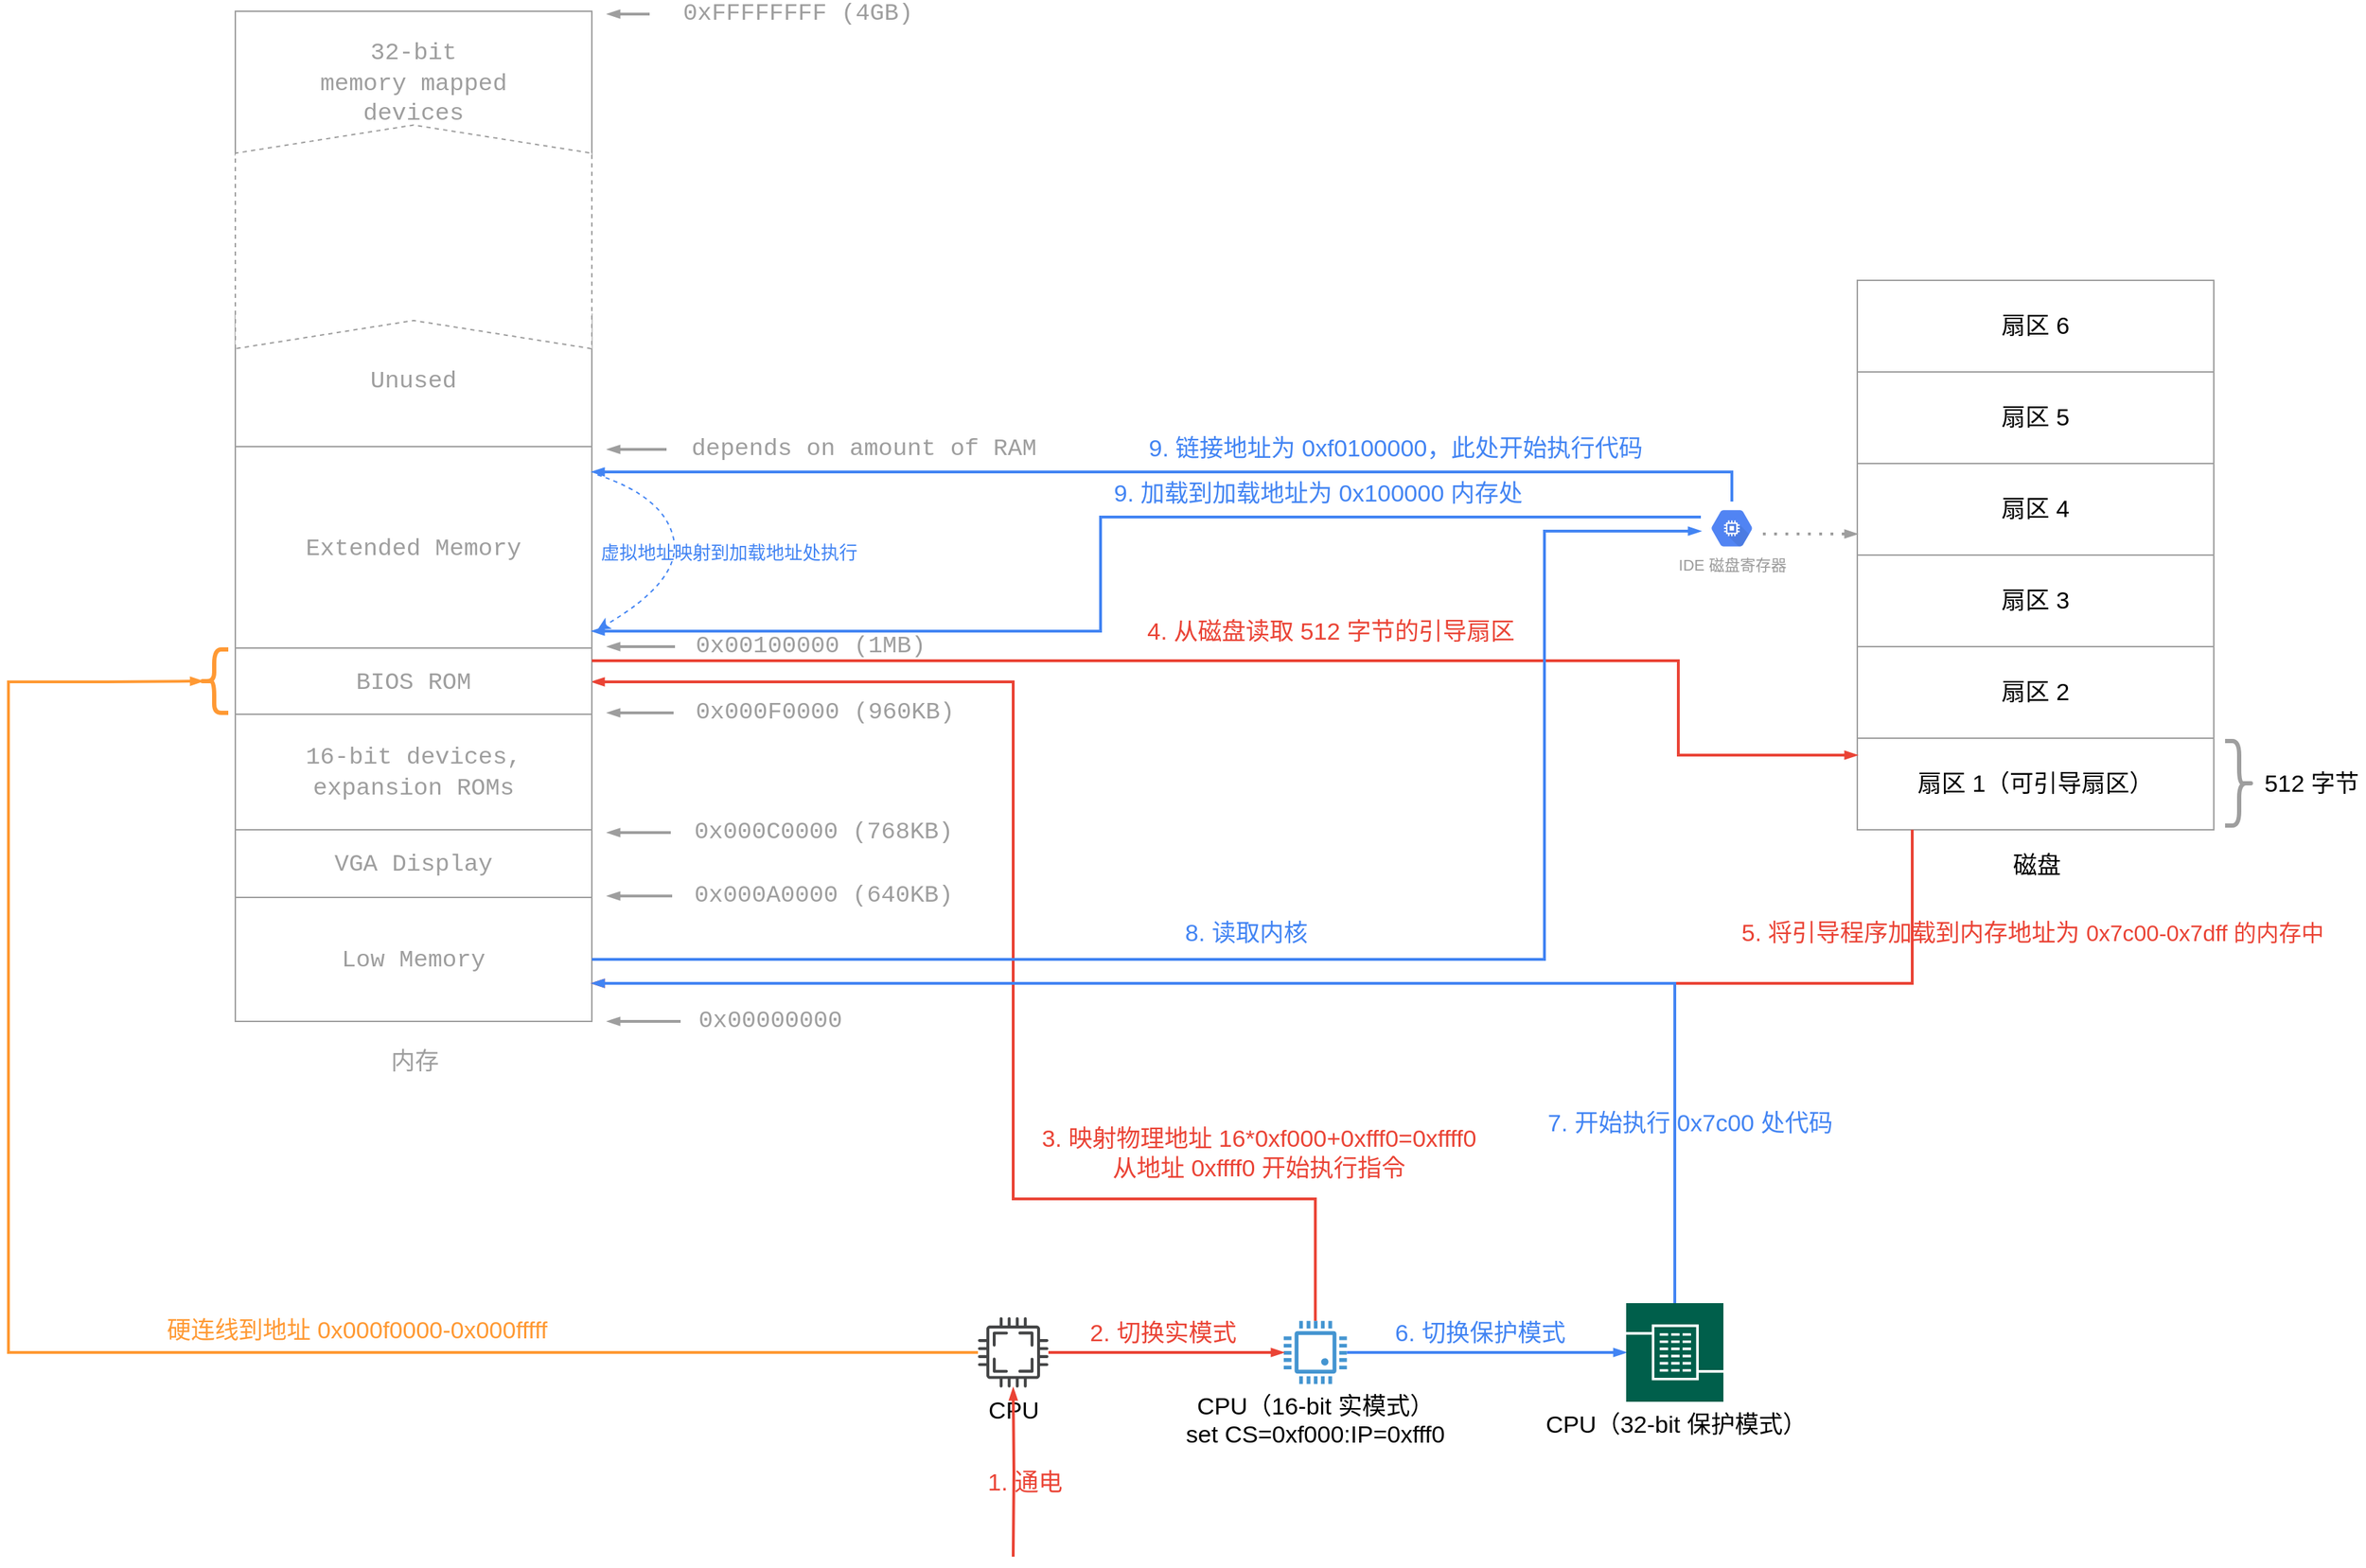 <mxfile version="13.0.3" type="device"><diagram id="oOpJRDmWExqatZ8IwV0C" name="第 1 页"><mxGraphModel dx="2466" dy="1173" grid="0" gridSize="10" guides="1" tooltips="1" connect="1" arrows="1" fold="1" page="0" pageScale="1" pageWidth="827" pageHeight="1169" math="0" shadow="0"><root><mxCell id="0"/><mxCell id="1" parent="0"/><mxCell id="VMdWNYW3mGZqRsmeeWVC-7" value="扇区 1（可引导扇区）" style="rounded=0;whiteSpace=wrap;html=1;labelBackgroundColor=none;fontSize=17;fontColor=#000000;align=center;strokeColor=#9E9E9E;" vertex="1" parent="1"><mxGeometry x="1022" y="665" width="253" height="65" as="geometry"/></mxCell><mxCell id="VMdWNYW3mGZqRsmeeWVC-9" value="扇区 2" style="rounded=0;whiteSpace=wrap;html=1;labelBackgroundColor=none;fontSize=17;fontColor=#000000;align=center;strokeColor=#9E9E9E;" vertex="1" parent="1"><mxGeometry x="1022" y="600" width="253" height="65" as="geometry"/></mxCell><mxCell id="VMdWNYW3mGZqRsmeeWVC-10" value="扇区 3" style="rounded=0;whiteSpace=wrap;html=1;labelBackgroundColor=none;fontSize=17;fontColor=#000000;align=center;strokeColor=#9E9E9E;" vertex="1" parent="1"><mxGeometry x="1022" y="535" width="253" height="65" as="geometry"/></mxCell><mxCell id="VMdWNYW3mGZqRsmeeWVC-11" value="扇区 4" style="rounded=0;whiteSpace=wrap;html=1;labelBackgroundColor=none;fontSize=17;fontColor=#000000;align=center;strokeColor=#9E9E9E;" vertex="1" parent="1"><mxGeometry x="1022" y="470" width="253" height="65" as="geometry"/></mxCell><mxCell id="VMdWNYW3mGZqRsmeeWVC-12" value="扇区 5" style="rounded=0;whiteSpace=wrap;html=1;labelBackgroundColor=none;fontSize=17;fontColor=#000000;align=center;strokeColor=#9E9E9E;" vertex="1" parent="1"><mxGeometry x="1022" y="405" width="253" height="65" as="geometry"/></mxCell><mxCell id="VMdWNYW3mGZqRsmeeWVC-13" value="扇区 6" style="rounded=0;whiteSpace=wrap;html=1;labelBackgroundColor=none;fontSize=17;fontColor=#000000;align=center;strokeColor=#9E9E9E;" vertex="1" parent="1"><mxGeometry x="1022" y="340" width="253" height="65" as="geometry"/></mxCell><mxCell id="VMdWNYW3mGZqRsmeeWVC-14" value="CPU" style="pointerEvents=1;shadow=0;dashed=0;html=1;strokeColor=none;fillColor=#434445;aspect=fixed;labelPosition=center;verticalLabelPosition=bottom;verticalAlign=top;align=center;outlineConnect=0;shape=mxgraph.vvd.cpu;labelBackgroundColor=none;fontSize=17;fontColor=#000000;" vertex="1" parent="1"><mxGeometry x="398" y="1076" width="50" height="50" as="geometry"/></mxCell><mxCell id="VMdWNYW3mGZqRsmeeWVC-15" value="" style="edgeStyle=orthogonalEdgeStyle;fontSize=12;html=1;endArrow=blockThin;endFill=1;rounded=0;strokeWidth=2;endSize=4;startSize=4;strokeColor=#EA4335;dashed=0;" edge="1" parent="1" source="VMdWNYW3mGZqRsmeeWVC-51" target="VMdWNYW3mGZqRsmeeWVC-21"><mxGeometry width="100" relative="1" as="geometry"><mxPoint x="120" y="1045" as="sourcePoint"/><mxPoint x="153" y="625" as="targetPoint"/><Array as="points"><mxPoint x="637" y="992"/><mxPoint x="423" y="992"/><mxPoint x="423" y="625"/></Array></mxGeometry></mxCell><mxCell id="VMdWNYW3mGZqRsmeeWVC-42" value="3. 映射物理地址&amp;nbsp;16*0xf000+0xfff0=0xffff0&lt;br&gt;从地址 0xffff0 开始执行指令" style="edgeLabel;align=center;verticalAlign=middle;resizable=0;points=[];fontSize=17;fontColor=#EA4335;html=1;labelBackgroundColor=none;" vertex="1" connectable="0" parent="VMdWNYW3mGZqRsmeeWVC-15"><mxGeometry x="-0.486" y="3" relative="1" as="geometry"><mxPoint x="121" y="-35.0" as="offset"/></mxGeometry></mxCell><mxCell id="VMdWNYW3mGZqRsmeeWVC-17" value="&lt;span style=&quot;font-family: &amp;quot;courier new&amp;quot; , monospace ; text-align: left&quot;&gt;Low Memory&lt;/span&gt;" style="rounded=0;whiteSpace=wrap;html=1;labelBackgroundColor=none;fontSize=17;fontColor=#9E9E9E;align=center;strokeColor=#9E9E9E;" vertex="1" parent="1"><mxGeometry x="-129" y="778" width="253" height="88" as="geometry"/></mxCell><mxCell id="VMdWNYW3mGZqRsmeeWVC-19" value="&lt;span style=&quot;font-family: &amp;quot;courier new&amp;quot; , monospace ; text-align: left&quot;&gt;VGA Display&lt;/span&gt;" style="rounded=0;whiteSpace=wrap;html=1;labelBackgroundColor=none;fontSize=17;fontColor=#9E9E9E;align=center;strokeColor=#9E9E9E;" vertex="1" parent="1"><mxGeometry x="-129" y="730" width="253" height="48" as="geometry"/></mxCell><mxCell id="VMdWNYW3mGZqRsmeeWVC-20" value="&lt;span style=&quot;font-family: &amp;quot;courier new&amp;quot; , monospace ; text-align: left&quot;&gt;16-bit devices,&lt;br&gt;&lt;/span&gt;&lt;span style=&quot;font-family: &amp;quot;courier new&amp;quot; , monospace ; text-align: left&quot;&gt;expansion ROMs&lt;/span&gt;&lt;span style=&quot;font-family: &amp;quot;courier new&amp;quot; , monospace ; text-align: left&quot;&gt;&lt;br&gt;&lt;/span&gt;" style="rounded=0;whiteSpace=wrap;html=1;labelBackgroundColor=none;fontSize=17;fontColor=#9E9E9E;align=center;strokeColor=#9E9E9E;" vertex="1" parent="1"><mxGeometry x="-129" y="648" width="253" height="82" as="geometry"/></mxCell><mxCell id="VMdWNYW3mGZqRsmeeWVC-21" value="&lt;span style=&quot;font-family: &amp;quot;courier new&amp;quot; , monospace ; text-align: left&quot;&gt;BIOS ROM&lt;/span&gt;" style="rounded=0;whiteSpace=wrap;html=1;labelBackgroundColor=none;fontSize=17;fontColor=#9E9E9E;align=center;strokeColor=#9E9E9E;" vertex="1" parent="1"><mxGeometry x="-129" y="601" width="253" height="47" as="geometry"/></mxCell><mxCell id="VMdWNYW3mGZqRsmeeWVC-22" value="&lt;span style=&quot;font-family: &amp;quot;courier new&amp;quot; , monospace ; text-align: left&quot;&gt;Extended Memory&lt;/span&gt;" style="rounded=0;whiteSpace=wrap;html=1;labelBackgroundColor=none;fontSize=17;fontColor=#9E9E9E;align=center;strokeColor=#9E9E9E;" vertex="1" parent="1"><mxGeometry x="-129" y="458" width="253" height="143" as="geometry"/></mxCell><mxCell id="VMdWNYW3mGZqRsmeeWVC-23" value="&lt;span style=&quot;font-family: &amp;quot;courier new&amp;quot; , monospace ; text-align: left&quot;&gt;Unused&lt;/span&gt;" style="rounded=0;whiteSpace=wrap;html=1;labelBackgroundColor=none;fontSize=17;fontColor=#9E9E9E;align=center;strokeColor=#9E9E9E;" vertex="1" parent="1"><mxGeometry x="-129" y="364" width="253" height="94" as="geometry"/></mxCell><mxCell id="VMdWNYW3mGZqRsmeeWVC-29" value="内存" style="text;html=1;align=center;verticalAlign=middle;resizable=0;points=[];autosize=1;fontSize=17;fontColor=#9E9E9E;strokeColor=none;" vertex="1" parent="1"><mxGeometry x="-24.5" y="883" width="44" height="24" as="geometry"/></mxCell><mxCell id="VMdWNYW3mGZqRsmeeWVC-30" value="&lt;span style=&quot;font-family: &amp;quot;courier new&amp;quot; , monospace ; text-align: left&quot;&gt;32-bit&lt;br&gt;&lt;/span&gt;&lt;span style=&quot;font-family: &amp;quot;courier new&amp;quot; , monospace ; text-align: left&quot;&gt;memory mapped&lt;br&gt;&lt;/span&gt;&lt;span style=&quot;font-family: &amp;quot;courier new&amp;quot; , monospace ; text-align: left&quot;&gt;devices&lt;/span&gt;" style="rounded=0;whiteSpace=wrap;html=1;labelBackgroundColor=none;fontSize=17;fontColor=#9E9E9E;align=center;strokeColor=#9E9E9E;" vertex="1" parent="1"><mxGeometry x="-129" y="149" width="253" height="102" as="geometry"/></mxCell><mxCell id="VMdWNYW3mGZqRsmeeWVC-31" value="" style="shape=step;perimeter=stepPerimeter;whiteSpace=wrap;html=1;fixedSize=1;labelBackgroundColor=none;fontSize=17;fontColor=#9E9E9E;align=center;rotation=-90;strokeColor=#9E9E9E;dashed=1;" vertex="1" parent="1"><mxGeometry x="-81.87" y="182.63" width="158.75" height="253" as="geometry"/></mxCell><mxCell id="VMdWNYW3mGZqRsmeeWVC-33" value="&amp;nbsp; &amp;nbsp; &amp;nbsp; &amp;nbsp; &amp;nbsp; &amp;nbsp;&lt;span style=&quot;font-family: &amp;quot;courier new&amp;quot; , monospace ; font-size: 17px&quot;&gt;0x00000000&lt;/span&gt;" style="edgeStyle=orthogonalEdgeStyle;fontSize=12;html=1;endArrow=blockThin;endFill=1;rounded=0;strokeWidth=2;endSize=4;startSize=4;dashed=0;strokeColor=#9E9E9E;labelPosition=right;verticalLabelPosition=middle;align=left;verticalAlign=middle;labelBackgroundColor=none;fontColor=#9E9E9E;" edge="1" parent="1"><mxGeometry width="100" relative="1" as="geometry"><mxPoint x="187" y="866" as="sourcePoint"/><mxPoint x="135" y="866" as="targetPoint"/></mxGeometry></mxCell><mxCell id="VMdWNYW3mGZqRsmeeWVC-35" value="&amp;nbsp; &amp;nbsp; &amp;nbsp; &amp;nbsp; &amp;nbsp; &amp;nbsp;&lt;span style=&quot;font-size: 17px ; font-family: &amp;quot;courier new&amp;quot; , monospace&quot;&gt;0xFFFFFFFF&amp;nbsp;&lt;/span&gt;&lt;span style=&quot;font-size: 17px ; box-sizing: border-box ; font-family: &amp;quot;courier new&amp;quot; , monospace&quot;&gt;(&lt;/span&gt;&lt;span style=&quot;font-size: 17px ; font-family: &amp;quot;courier new&amp;quot; , monospace&quot;&gt;4GB&lt;/span&gt;&lt;span style=&quot;font-size: 17px ; box-sizing: border-box ; font-family: &amp;quot;courier new&amp;quot; , monospace&quot;&gt;)&lt;/span&gt;" style="edgeStyle=orthogonalEdgeStyle;fontSize=12;html=1;endArrow=blockThin;endFill=1;rounded=0;strokeWidth=2;endSize=4;startSize=4;dashed=0;strokeColor=#9E9E9E;labelPosition=right;verticalLabelPosition=middle;align=left;verticalAlign=middle;labelBackgroundColor=none;fontColor=#9E9E9E;" edge="1" parent="1"><mxGeometry width="100" relative="1" as="geometry"><mxPoint x="165" y="151" as="sourcePoint"/><mxPoint x="135" y="151" as="targetPoint"/></mxGeometry></mxCell><mxCell id="VMdWNYW3mGZqRsmeeWVC-36" value="&amp;nbsp; &amp;nbsp; &amp;nbsp; &amp;nbsp; &amp;nbsp; &amp;nbsp;&lt;span style=&quot;font-size: 17px ; font-family: &amp;quot;courier new&amp;quot; , monospace&quot;&gt;0x000A0000&amp;nbsp;&lt;/span&gt;&lt;span style=&quot;font-size: 17px ; box-sizing: border-box ; font-family: &amp;quot;courier new&amp;quot; , monospace&quot;&gt;(&lt;/span&gt;&lt;span style=&quot;font-size: 17px ; font-family: &amp;quot;courier new&amp;quot; , monospace&quot;&gt;640KB&lt;/span&gt;&lt;span style=&quot;font-size: 17px ; box-sizing: border-box ; font-family: &amp;quot;courier new&amp;quot; , monospace&quot;&gt;)&lt;/span&gt;" style="edgeStyle=orthogonalEdgeStyle;fontSize=12;html=1;endArrow=blockThin;endFill=1;rounded=0;strokeWidth=2;endSize=4;startSize=4;dashed=0;strokeColor=#9E9E9E;labelPosition=right;verticalLabelPosition=middle;align=left;verticalAlign=middle;labelBackgroundColor=none;fontColor=#9E9E9E;" edge="1" parent="1"><mxGeometry width="100" relative="1" as="geometry"><mxPoint x="181" y="777" as="sourcePoint"/><mxPoint x="135" y="777" as="targetPoint"/></mxGeometry></mxCell><mxCell id="VMdWNYW3mGZqRsmeeWVC-38" value="&amp;nbsp; &amp;nbsp; &amp;nbsp; &amp;nbsp; &amp;nbsp; &amp;nbsp;&lt;span style=&quot;font-family: &amp;quot;courier new&amp;quot; , monospace ; font-size: 17px&quot;&gt;depends on amount of RAM&lt;/span&gt;" style="edgeStyle=orthogonalEdgeStyle;fontSize=12;html=1;endArrow=blockThin;endFill=1;rounded=0;strokeWidth=2;endSize=4;startSize=4;dashed=0;strokeColor=#9E9E9E;labelPosition=right;verticalLabelPosition=middle;align=left;verticalAlign=middle;labelBackgroundColor=none;fontColor=#9E9E9E;" edge="1" parent="1"><mxGeometry width="100" relative="1" as="geometry"><mxPoint x="177" y="460" as="sourcePoint"/><mxPoint x="135" y="460" as="targetPoint"/></mxGeometry></mxCell><mxCell id="VMdWNYW3mGZqRsmeeWVC-39" value="&amp;nbsp; &amp;nbsp; &amp;nbsp; &amp;nbsp; &amp;nbsp; &amp;nbsp;&lt;span style=&quot;font-size: 17px ; font-family: &amp;quot;courier new&amp;quot; , monospace&quot;&gt;0x00100000&amp;nbsp;&lt;/span&gt;&lt;span style=&quot;font-size: 17px ; box-sizing: border-box ; font-family: &amp;quot;courier new&amp;quot; , monospace&quot;&gt;(&lt;/span&gt;&lt;span style=&quot;font-size: 17px ; font-family: &amp;quot;courier new&amp;quot; , monospace&quot;&gt;1MB&lt;/span&gt;&lt;span style=&quot;font-size: 17px ; box-sizing: border-box ; font-family: &amp;quot;courier new&amp;quot; , monospace&quot;&gt;)&lt;/span&gt;" style="edgeStyle=orthogonalEdgeStyle;fontSize=12;html=1;endArrow=blockThin;endFill=1;rounded=0;strokeWidth=2;endSize=4;startSize=4;dashed=0;strokeColor=#9E9E9E;labelPosition=right;verticalLabelPosition=middle;align=left;verticalAlign=middle;labelBackgroundColor=none;fontColor=#9E9E9E;" edge="1" parent="1"><mxGeometry width="100" relative="1" as="geometry"><mxPoint x="183" y="600" as="sourcePoint"/><mxPoint x="135" y="600" as="targetPoint"/></mxGeometry></mxCell><mxCell id="VMdWNYW3mGZqRsmeeWVC-40" value="&amp;nbsp; &amp;nbsp; &amp;nbsp; &amp;nbsp; &amp;nbsp; &amp;nbsp;&lt;span style=&quot;font-size: 17px ; font-family: &amp;quot;courier new&amp;quot; , monospace&quot;&gt;0x000F0000&amp;nbsp;&lt;/span&gt;&lt;span style=&quot;font-size: 17px ; box-sizing: border-box ; font-family: &amp;quot;courier new&amp;quot; , monospace&quot;&gt;(&lt;/span&gt;&lt;span style=&quot;font-size: 17px ; font-family: &amp;quot;courier new&amp;quot; , monospace&quot;&gt;960KB&lt;/span&gt;&lt;span style=&quot;font-size: 17px ; box-sizing: border-box ; font-family: &amp;quot;courier new&amp;quot; , monospace&quot;&gt;)&lt;/span&gt;" style="edgeStyle=orthogonalEdgeStyle;fontSize=12;html=1;endArrow=blockThin;endFill=1;rounded=0;strokeWidth=2;endSize=4;startSize=4;dashed=0;strokeColor=#9E9E9E;labelPosition=right;verticalLabelPosition=middle;align=left;verticalAlign=middle;labelBackgroundColor=none;fontColor=#9E9E9E;" edge="1" parent="1"><mxGeometry width="100" relative="1" as="geometry"><mxPoint x="182" y="647" as="sourcePoint"/><mxPoint x="135" y="647" as="targetPoint"/></mxGeometry></mxCell><mxCell id="VMdWNYW3mGZqRsmeeWVC-41" value="&amp;nbsp; &amp;nbsp; &amp;nbsp; &amp;nbsp; &amp;nbsp; &amp;nbsp;&lt;span style=&quot;font-size: 17px ; font-family: &amp;quot;courier new&amp;quot; , monospace&quot;&gt;0x000C0000&amp;nbsp;&lt;/span&gt;&lt;span style=&quot;font-size: 17px ; box-sizing: border-box ; font-family: &amp;quot;courier new&amp;quot; , monospace&quot;&gt;(&lt;/span&gt;&lt;span style=&quot;font-size: 17px ; font-family: &amp;quot;courier new&amp;quot; , monospace&quot;&gt;768KB&lt;/span&gt;&lt;span style=&quot;font-size: 17px ; box-sizing: border-box ; font-family: &amp;quot;courier new&amp;quot; , monospace&quot;&gt;)&lt;/span&gt;" style="edgeStyle=orthogonalEdgeStyle;fontSize=12;html=1;endArrow=blockThin;endFill=1;rounded=0;strokeWidth=2;endSize=4;startSize=4;dashed=0;strokeColor=#9E9E9E;labelPosition=right;verticalLabelPosition=middle;align=left;verticalAlign=middle;labelBackgroundColor=none;fontColor=#9E9E9E;" edge="1" parent="1"><mxGeometry width="100" relative="1" as="geometry"><mxPoint x="180" y="732" as="sourcePoint"/><mxPoint x="135" y="732" as="targetPoint"/></mxGeometry></mxCell><mxCell id="VMdWNYW3mGZqRsmeeWVC-43" value="" style="shape=curlyBracket;whiteSpace=wrap;html=1;rounded=1;labelBackgroundColor=none;fontSize=17;align=center;fillColor=#d5e8d4;strokeColor=#FF9933;strokeWidth=3;" vertex="1" parent="1"><mxGeometry x="-154" y="602" width="20" height="45" as="geometry"/></mxCell><mxCell id="VMdWNYW3mGZqRsmeeWVC-44" value="" style="edgeStyle=orthogonalEdgeStyle;fontSize=12;html=1;endArrow=blockThin;endFill=1;rounded=0;strokeWidth=2;endSize=4;startSize=4;strokeColor=#FF9933;dashed=0;labelBackgroundColor=none;entryX=0.1;entryY=0.5;entryDx=0;entryDy=0;entryPerimeter=0;" edge="1" parent="1" source="VMdWNYW3mGZqRsmeeWVC-14" target="VMdWNYW3mGZqRsmeeWVC-43"><mxGeometry width="100" relative="1" as="geometry"><mxPoint x="193" y="1101" as="sourcePoint"/><mxPoint x="-206" y="625" as="targetPoint"/><Array as="points"><mxPoint x="-290" y="1101"/><mxPoint x="-290" y="625"/><mxPoint x="-221" y="625"/></Array></mxGeometry></mxCell><mxCell id="VMdWNYW3mGZqRsmeeWVC-45" value="硬连线到地址&amp;nbsp;0x000f0000-0x000fffff" style="edgeLabel;align=center;verticalAlign=middle;resizable=0;points=[];fontSize=17;fontColor=#FF9933;html=1;labelBackgroundColor=none;" vertex="1" connectable="0" parent="VMdWNYW3mGZqRsmeeWVC-44"><mxGeometry x="-0.182" relative="1" as="geometry"><mxPoint x="91" y="-15" as="offset"/></mxGeometry></mxCell><mxCell id="VMdWNYW3mGZqRsmeeWVC-46" value="" style="edgeStyle=orthogonalEdgeStyle;fontSize=12;html=1;endArrow=blockThin;endFill=1;rounded=0;strokeWidth=2;endSize=4;startSize=4;dashed=0;strokeColor=#EA4335;labelBackgroundColor=none;fontColor=#4284F3;" edge="1" parent="1" target="VMdWNYW3mGZqRsmeeWVC-14"><mxGeometry width="100" relative="1" as="geometry"><mxPoint x="423" y="1246" as="sourcePoint"/><mxPoint x="361" y="1385" as="targetPoint"/></mxGeometry></mxCell><mxCell id="VMdWNYW3mGZqRsmeeWVC-47" value="&lt;font color=&quot;#ea4335&quot;&gt;1. 通电&lt;/font&gt;" style="edgeLabel;html=1;align=center;verticalAlign=middle;resizable=0;points=[];fontSize=17;fontColor=#4284F3;labelBackgroundColor=none;" vertex="1" connectable="0" parent="VMdWNYW3mGZqRsmeeWVC-46"><mxGeometry x="-0.133" relative="1" as="geometry"><mxPoint x="7" as="offset"/></mxGeometry></mxCell><mxCell id="VMdWNYW3mGZqRsmeeWVC-51" value="CPU（16-bit 实模式）&lt;br&gt;set CS=0xf000:IP=0xfff0" style="pointerEvents=1;shadow=0;dashed=0;strokeColor=none;fillColor=#4495D1;labelPosition=center;verticalLabelPosition=bottom;verticalAlign=top;align=center;outlineConnect=0;shape=mxgraph.veeam.cpu;labelBackgroundColor=none;fontSize=17;fontColor=#000000;html=1;" vertex="1" parent="1"><mxGeometry x="615" y="1078.6" width="44.8" height="44.8" as="geometry"/></mxCell><mxCell id="VMdWNYW3mGZqRsmeeWVC-52" value="" style="edgeStyle=orthogonalEdgeStyle;fontSize=12;html=1;endArrow=blockThin;endFill=1;rounded=0;strokeWidth=2;endSize=4;startSize=4;dashed=0;strokeColor=#EA4335;labelBackgroundColor=none;fontColor=#EA4335;" edge="1" parent="1" source="VMdWNYW3mGZqRsmeeWVC-14" target="VMdWNYW3mGZqRsmeeWVC-51"><mxGeometry width="100" relative="1" as="geometry"><mxPoint x="433" y="1256" as="sourcePoint"/><mxPoint x="433" y="1136" as="targetPoint"/></mxGeometry></mxCell><mxCell id="VMdWNYW3mGZqRsmeeWVC-53" value="2. 切换实模式" style="edgeLabel;html=1;align=center;verticalAlign=middle;resizable=0;points=[];fontSize=17;fontColor=#EA4335;labelBackgroundColor=none;" vertex="1" connectable="0" parent="VMdWNYW3mGZqRsmeeWVC-52"><mxGeometry x="-0.133" relative="1" as="geometry"><mxPoint x="8" y="-13" as="offset"/></mxGeometry></mxCell><mxCell id="VMdWNYW3mGZqRsmeeWVC-54" value="" style="edgeStyle=orthogonalEdgeStyle;fontSize=12;html=1;endArrow=blockThin;endFill=1;rounded=0;strokeWidth=2;endSize=4;startSize=4;strokeColor=#EA4335;dashed=0;labelBackgroundColor=none;startArrow=none;startFill=0;" edge="1" parent="1" source="VMdWNYW3mGZqRsmeeWVC-21" target="VMdWNYW3mGZqRsmeeWVC-7"><mxGeometry width="100" relative="1" as="geometry"><mxPoint x="589" y="626" as="sourcePoint"/><mxPoint x="689" y="626" as="targetPoint"/><Array as="points"><mxPoint x="895" y="610"/><mxPoint x="895" y="677"/></Array></mxGeometry></mxCell><mxCell id="VMdWNYW3mGZqRsmeeWVC-55" value="4. 从磁盘读取 512 字节的引导扇区" style="edgeLabel;html=1;align=center;verticalAlign=middle;resizable=0;points=[];fontSize=17;fontColor=#EA4335;labelBackgroundColor=none;" vertex="1" connectable="0" parent="VMdWNYW3mGZqRsmeeWVC-54"><mxGeometry x="-0.125" y="2" relative="1" as="geometry"><mxPoint x="102" y="-18" as="offset"/></mxGeometry></mxCell><mxCell id="VMdWNYW3mGZqRsmeeWVC-56" value="" style="edgeStyle=orthogonalEdgeStyle;fontSize=12;html=1;endArrow=blockThin;endFill=1;rounded=0;strokeWidth=2;endSize=4;startSize=4;strokeColor=#EA4335;dashed=0;labelBackgroundColor=none;" edge="1" parent="1" source="VMdWNYW3mGZqRsmeeWVC-7" target="VMdWNYW3mGZqRsmeeWVC-17"><mxGeometry width="100" relative="1" as="geometry"><mxPoint x="888" y="839" as="sourcePoint"/><mxPoint x="988" y="839" as="targetPoint"/><Array as="points"><mxPoint x="1061" y="839"/></Array></mxGeometry></mxCell><mxCell id="VMdWNYW3mGZqRsmeeWVC-57" value="5. 将引导程序加载到内存地址为&amp;nbsp;&lt;span style=&quot;font-family: &amp;quot;source sans pro&amp;quot; , &amp;quot;helvetica&amp;quot; , sans-serif ; font-size: 16px ; text-align: justify&quot;&gt;0x7c00-0x7dff&amp;nbsp;的内存中&lt;/span&gt;" style="edgeLabel;html=1;align=center;verticalAlign=middle;resizable=0;points=[];fontSize=17;fontColor=#EA4335;labelBackgroundColor=none;" vertex="1" connectable="0" parent="VMdWNYW3mGZqRsmeeWVC-56"><mxGeometry x="-0.239" y="-2" relative="1" as="geometry"><mxPoint x="373.5" y="-33" as="offset"/></mxGeometry></mxCell><mxCell id="VMdWNYW3mGZqRsmeeWVC-58" value="" style="edgeStyle=orthogonalEdgeStyle;fontSize=12;html=1;endArrow=blockThin;endFill=1;rounded=0;strokeWidth=2;endSize=4;startSize=4;dashed=0;strokeColor=#4284F3;labelBackgroundColor=none;fontColor=#4284F3;" edge="1" parent="1" source="VMdWNYW3mGZqRsmeeWVC-51" target="VMdWNYW3mGZqRsmeeWVC-60"><mxGeometry width="100" relative="1" as="geometry"><mxPoint x="458" y="1111" as="sourcePoint"/><mxPoint x="747" y="1101" as="targetPoint"/></mxGeometry></mxCell><mxCell id="VMdWNYW3mGZqRsmeeWVC-59" value="6. 切换保护模式" style="edgeLabel;html=1;align=center;verticalAlign=middle;resizable=0;points=[];fontSize=17;fontColor=#4284F3;labelBackgroundColor=none;" vertex="1" connectable="0" parent="VMdWNYW3mGZqRsmeeWVC-58"><mxGeometry x="-0.133" relative="1" as="geometry"><mxPoint x="8" y="-13" as="offset"/></mxGeometry></mxCell><mxCell id="VMdWNYW3mGZqRsmeeWVC-60" value="CPU（32-bit 保护模式）" style="pointerEvents=1;shadow=0;dashed=0;html=1;strokeColor=none;fillColor=#005F4B;labelPosition=center;verticalLabelPosition=bottom;verticalAlign=top;align=center;outlineConnect=0;shape=mxgraph.veeam2.cpu_socket;labelBackgroundColor=none;fontSize=17;fontColor=#000000;" vertex="1" parent="1"><mxGeometry x="858" y="1066" width="69" height="70" as="geometry"/></mxCell><mxCell id="VMdWNYW3mGZqRsmeeWVC-65" value="磁盘" style="text;html=1;align=center;verticalAlign=middle;resizable=0;points=[];autosize=1;fontSize=17;fontColor=#000000;" vertex="1" parent="1"><mxGeometry x="1126.5" y="744" width="44" height="24" as="geometry"/></mxCell><mxCell id="VMdWNYW3mGZqRsmeeWVC-66" value="" style="shape=curlyBracket;rounded=1;labelBackgroundColor=none;strokeColor=#9E9E9E;strokeWidth=3;fontSize=17;fontColor=#000000;align=right;rotation=-180;horizontal=0;labelPosition=left;verticalLabelPosition=middle;verticalAlign=middle;html=1;" vertex="1" parent="1"><mxGeometry x="1283" y="667" width="20" height="60" as="geometry"/></mxCell><mxCell id="VMdWNYW3mGZqRsmeeWVC-67" value="512 字节" style="text;html=1;align=center;verticalAlign=middle;resizable=0;points=[];autosize=1;fontSize=17;fontColor=#000000;" vertex="1" parent="1"><mxGeometry x="1305" y="685.5" width="77" height="24" as="geometry"/></mxCell><mxCell id="VMdWNYW3mGZqRsmeeWVC-68" value="" style="edgeStyle=orthogonalEdgeStyle;fontSize=12;html=1;endArrow=blockThin;endFill=1;rounded=0;strokeWidth=2;endSize=4;startSize=4;strokeColor=#4284F3;dashed=0;labelBackgroundColor=none;" edge="1" parent="1" source="VMdWNYW3mGZqRsmeeWVC-60" target="VMdWNYW3mGZqRsmeeWVC-17"><mxGeometry width="100" relative="1" as="geometry"><mxPoint x="1009" y="1034" as="sourcePoint"/><mxPoint x="154" y="957" as="targetPoint"/><Array as="points"><mxPoint x="893" y="839"/></Array></mxGeometry></mxCell><mxCell id="VMdWNYW3mGZqRsmeeWVC-69" value="7. 开始执行 0x7c00 处代码" style="edgeLabel;align=center;verticalAlign=middle;resizable=0;points=[];fontSize=17;fontColor=#4284F3;labelBackgroundColor=none;html=1;" vertex="1" connectable="0" parent="VMdWNYW3mGZqRsmeeWVC-68"><mxGeometry x="-0.771" y="3" relative="1" as="geometry"><mxPoint x="13.5" y="-13" as="offset"/></mxGeometry></mxCell><mxCell id="VMdWNYW3mGZqRsmeeWVC-70" value="IDE 磁盘寄存器" style="html=1;fillColor=#5184F3;strokeColor=none;verticalAlign=top;labelPosition=center;verticalLabelPosition=bottom;align=center;spacingTop=-6;fontSize=11;fontStyle=0;fontColor=#999999;shape=mxgraph.gcp2.hexIcon;prIcon=compute_engine;labelBackgroundColor=none;" vertex="1" parent="1"><mxGeometry x="911" y="497" width="44" height="38" as="geometry"/></mxCell><mxCell id="VMdWNYW3mGZqRsmeeWVC-71" value="" style="edgeStyle=orthogonalEdgeStyle;fontSize=12;html=1;endArrow=blockThin;endFill=1;rounded=0;strokeWidth=2;endSize=4;startSize=4;strokeColor=#4284F3;dashed=0;labelBackgroundColor=none;" edge="1" parent="1" source="VMdWNYW3mGZqRsmeeWVC-17" target="VMdWNYW3mGZqRsmeeWVC-70"><mxGeometry width="100" relative="1" as="geometry"><mxPoint x="902.5" y="1076" as="sourcePoint"/><mxPoint x="810" y="518" as="targetPoint"/><Array as="points"><mxPoint x="800" y="822"/><mxPoint x="800" y="518"/></Array></mxGeometry></mxCell><mxCell id="VMdWNYW3mGZqRsmeeWVC-72" value="8. 读取内核" style="edgeLabel;align=center;verticalAlign=middle;resizable=0;points=[];fontSize=17;fontColor=#4284F3;labelBackgroundColor=none;html=1;" vertex="1" connectable="0" parent="VMdWNYW3mGZqRsmeeWVC-71"><mxGeometry x="-0.771" y="3" relative="1" as="geometry"><mxPoint x="339" y="-15" as="offset"/></mxGeometry></mxCell><mxCell id="VMdWNYW3mGZqRsmeeWVC-73" value="" style="edgeStyle=orthogonalEdgeStyle;fontSize=12;html=1;endArrow=blockThin;endFill=1;rounded=0;strokeWidth=2;endSize=4;startSize=4;dashed=1;dashPattern=1 3;strokeColor=#9E9E9E;labelBackgroundColor=none;" edge="1" parent="1" source="VMdWNYW3mGZqRsmeeWVC-70" target="VMdWNYW3mGZqRsmeeWVC-11"><mxGeometry width="100" relative="1" as="geometry"><mxPoint x="857" y="386" as="sourcePoint"/><mxPoint x="957" y="386" as="targetPoint"/><Array as="points"><mxPoint x="1008" y="520"/><mxPoint x="1008" y="520"/></Array></mxGeometry></mxCell><mxCell id="VMdWNYW3mGZqRsmeeWVC-74" value="" style="edgeStyle=orthogonalEdgeStyle;fontSize=12;html=1;endArrow=blockThin;endFill=1;rounded=0;strokeWidth=2;endSize=4;startSize=4;strokeColor=#4284F3;dashed=0;labelBackgroundColor=none;" edge="1" parent="1" source="VMdWNYW3mGZqRsmeeWVC-70" target="VMdWNYW3mGZqRsmeeWVC-22"><mxGeometry width="100" relative="1" as="geometry"><mxPoint x="842" y="574" as="sourcePoint"/><mxPoint x="740" y="382" as="targetPoint"/><Array as="points"><mxPoint x="485" y="508"/><mxPoint x="485" y="589"/></Array></mxGeometry></mxCell><mxCell id="VMdWNYW3mGZqRsmeeWVC-76" value="9. 加载到加载地址为 0x100000 内存处" style="edgeLabel;align=center;verticalAlign=middle;resizable=0;points=[];fontSize=17;fontColor=#4284F3;labelBackgroundColor=none;html=1;" vertex="1" connectable="0" parent="VMdWNYW3mGZqRsmeeWVC-74"><mxGeometry x="-0.362" relative="1" as="geometry"><mxPoint x="5" y="-16" as="offset"/></mxGeometry></mxCell><mxCell id="VMdWNYW3mGZqRsmeeWVC-77" value="" style="edgeStyle=orthogonalEdgeStyle;fontSize=12;html=1;endArrow=blockThin;endFill=1;rounded=0;strokeWidth=2;endSize=4;startSize=4;strokeColor=#4284F3;dashed=0;labelBackgroundColor=none;" edge="1" parent="1" source="VMdWNYW3mGZqRsmeeWVC-70" target="VMdWNYW3mGZqRsmeeWVC-22"><mxGeometry width="100" relative="1" as="geometry"><mxPoint x="953" y="417" as="sourcePoint"/><mxPoint x="134" y="599" as="targetPoint"/><Array as="points"><mxPoint x="933" y="476"/></Array></mxGeometry></mxCell><mxCell id="VMdWNYW3mGZqRsmeeWVC-79" value="9. 链接地址为 0xf0100000，此处开始执行代码" style="edgeLabel;align=center;verticalAlign=middle;resizable=0;points=[];fontSize=17;fontColor=#4284F3;labelBackgroundColor=none;html=1;" vertex="1" connectable="0" parent="VMdWNYW3mGZqRsmeeWVC-77"><mxGeometry x="-0.362" relative="1" as="geometry"><mxPoint x="5" y="-16" as="offset"/></mxGeometry></mxCell><mxCell id="VMdWNYW3mGZqRsmeeWVC-81" value="" style="curved=1;endArrow=classic;html=1;labelBackgroundColor=none;strokeColor=#4284F3;fontSize=17;fontColor=#4284F3;dashed=1;" edge="1" parent="1"><mxGeometry width="50" height="50" relative="1" as="geometry"><mxPoint x="128" y="478" as="sourcePoint"/><mxPoint x="128" y="588" as="targetPoint"/><Array as="points"><mxPoint x="176" y="494"/><mxPoint x="188" y="553"/></Array></mxGeometry></mxCell><mxCell id="VMdWNYW3mGZqRsmeeWVC-82" value="虚拟地址映射到加载地址处执行" style="edgeLabel;align=center;verticalAlign=middle;resizable=0;points=[];fontSize=13;fontColor=#4284F3;labelBackgroundColor=none;html=1;" vertex="1" connectable="0" parent="VMdWNYW3mGZqRsmeeWVC-81"><mxGeometry x="0.391" y="-11" relative="1" as="geometry"><mxPoint x="50.8" y="-18.65" as="offset"/></mxGeometry></mxCell></root></mxGraphModel></diagram></mxfile>